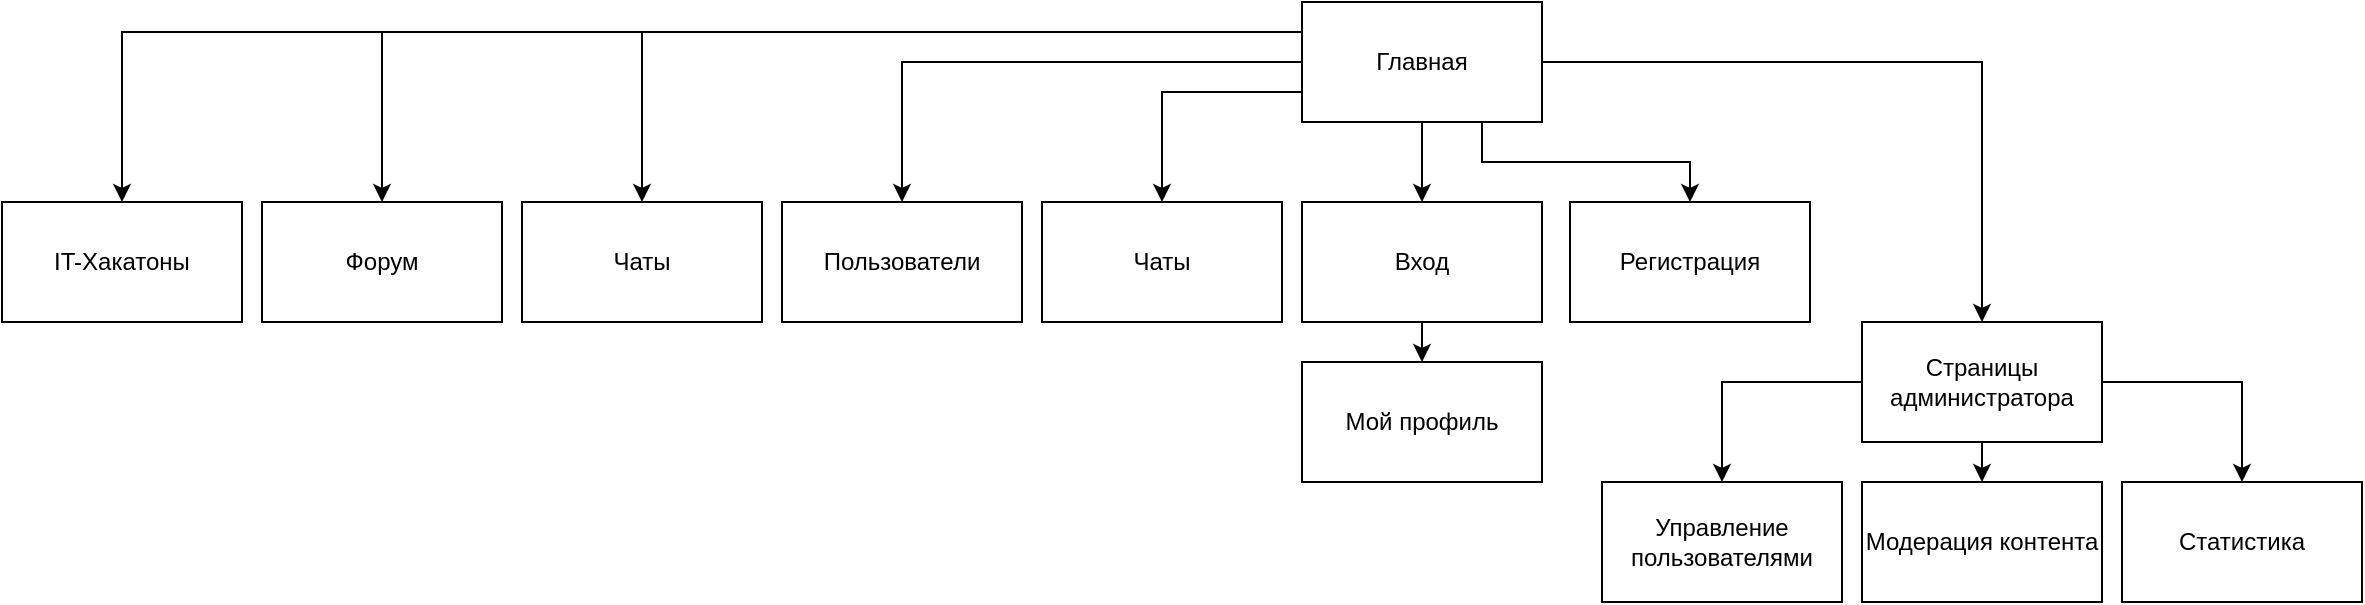 <mxfile version="26.1.2">
  <diagram name="Страница — 1" id="-x0BsboxAiHmfP897rHa">
    <mxGraphModel dx="1602" dy="489" grid="0" gridSize="10" guides="0" tooltips="0" connect="1" arrows="1" fold="1" page="0" pageScale="1" pageWidth="827" pageHeight="1169" math="0" shadow="0">
      <root>
        <mxCell id="0" />
        <mxCell id="1" parent="0" />
        <mxCell id="EsE5XuvK5zQ7oteYSQ8Q-16" style="edgeStyle=orthogonalEdgeStyle;rounded=0;orthogonalLoop=1;jettySize=auto;html=1;exitX=0.5;exitY=1;exitDx=0;exitDy=0;entryX=0.5;entryY=0;entryDx=0;entryDy=0;" edge="1" parent="1" source="EsE5XuvK5zQ7oteYSQ8Q-1" target="EsE5XuvK5zQ7oteYSQ8Q-2">
          <mxGeometry relative="1" as="geometry" />
        </mxCell>
        <mxCell id="EsE5XuvK5zQ7oteYSQ8Q-18" style="edgeStyle=orthogonalEdgeStyle;rounded=0;orthogonalLoop=1;jettySize=auto;html=1;exitX=0.75;exitY=1;exitDx=0;exitDy=0;entryX=0.5;entryY=0;entryDx=0;entryDy=0;" edge="1" parent="1" source="EsE5XuvK5zQ7oteYSQ8Q-1" target="EsE5XuvK5zQ7oteYSQ8Q-4">
          <mxGeometry relative="1" as="geometry" />
        </mxCell>
        <mxCell id="EsE5XuvK5zQ7oteYSQ8Q-21" style="edgeStyle=orthogonalEdgeStyle;rounded=0;orthogonalLoop=1;jettySize=auto;html=1;exitX=0;exitY=0.5;exitDx=0;exitDy=0;entryX=0.5;entryY=0;entryDx=0;entryDy=0;" edge="1" parent="1" source="EsE5XuvK5zQ7oteYSQ8Q-1" target="EsE5XuvK5zQ7oteYSQ8Q-8">
          <mxGeometry relative="1" as="geometry" />
        </mxCell>
        <mxCell id="EsE5XuvK5zQ7oteYSQ8Q-22" style="edgeStyle=orthogonalEdgeStyle;rounded=0;orthogonalLoop=1;jettySize=auto;html=1;exitX=0;exitY=0.75;exitDx=0;exitDy=0;entryX=0.5;entryY=0;entryDx=0;entryDy=0;" edge="1" parent="1" source="EsE5XuvK5zQ7oteYSQ8Q-1" target="EsE5XuvK5zQ7oteYSQ8Q-6">
          <mxGeometry relative="1" as="geometry" />
        </mxCell>
        <mxCell id="EsE5XuvK5zQ7oteYSQ8Q-23" style="edgeStyle=orthogonalEdgeStyle;rounded=0;orthogonalLoop=1;jettySize=auto;html=1;exitX=0;exitY=0.25;exitDx=0;exitDy=0;entryX=0.5;entryY=0;entryDx=0;entryDy=0;" edge="1" parent="1" source="EsE5XuvK5zQ7oteYSQ8Q-1" target="EsE5XuvK5zQ7oteYSQ8Q-9">
          <mxGeometry relative="1" as="geometry" />
        </mxCell>
        <mxCell id="EsE5XuvK5zQ7oteYSQ8Q-24" style="edgeStyle=orthogonalEdgeStyle;rounded=0;orthogonalLoop=1;jettySize=auto;html=1;exitX=0;exitY=0.25;exitDx=0;exitDy=0;entryX=0.5;entryY=0;entryDx=0;entryDy=0;" edge="1" parent="1" source="EsE5XuvK5zQ7oteYSQ8Q-1" target="EsE5XuvK5zQ7oteYSQ8Q-10">
          <mxGeometry relative="1" as="geometry" />
        </mxCell>
        <mxCell id="EsE5XuvK5zQ7oteYSQ8Q-25" style="edgeStyle=orthogonalEdgeStyle;rounded=0;orthogonalLoop=1;jettySize=auto;html=1;exitX=0;exitY=0.25;exitDx=0;exitDy=0;entryX=0.5;entryY=0;entryDx=0;entryDy=0;" edge="1" parent="1" source="EsE5XuvK5zQ7oteYSQ8Q-1" target="EsE5XuvK5zQ7oteYSQ8Q-11">
          <mxGeometry relative="1" as="geometry" />
        </mxCell>
        <mxCell id="EsE5XuvK5zQ7oteYSQ8Q-26" style="edgeStyle=orthogonalEdgeStyle;rounded=0;orthogonalLoop=1;jettySize=auto;html=1;exitX=1;exitY=0.5;exitDx=0;exitDy=0;entryX=0.5;entryY=0;entryDx=0;entryDy=0;" edge="1" parent="1" source="EsE5XuvK5zQ7oteYSQ8Q-1" target="EsE5XuvK5zQ7oteYSQ8Q-12">
          <mxGeometry relative="1" as="geometry" />
        </mxCell>
        <mxCell id="EsE5XuvK5zQ7oteYSQ8Q-1" value="Главная" style="rounded=0;whiteSpace=wrap;html=1;" vertex="1" parent="1">
          <mxGeometry x="280" y="100" width="120" height="60" as="geometry" />
        </mxCell>
        <mxCell id="EsE5XuvK5zQ7oteYSQ8Q-17" style="edgeStyle=orthogonalEdgeStyle;rounded=0;orthogonalLoop=1;jettySize=auto;html=1;exitX=0.5;exitY=1;exitDx=0;exitDy=0;entryX=0.5;entryY=0;entryDx=0;entryDy=0;" edge="1" parent="1" source="EsE5XuvK5zQ7oteYSQ8Q-2" target="EsE5XuvK5zQ7oteYSQ8Q-5">
          <mxGeometry relative="1" as="geometry" />
        </mxCell>
        <mxCell id="EsE5XuvK5zQ7oteYSQ8Q-2" value="Вход" style="rounded=0;whiteSpace=wrap;html=1;" vertex="1" parent="1">
          <mxGeometry x="280" y="200" width="120" height="60" as="geometry" />
        </mxCell>
        <mxCell id="EsE5XuvK5zQ7oteYSQ8Q-4" value="&lt;div&gt;Регистрация&lt;/div&gt;" style="rounded=0;whiteSpace=wrap;html=1;" vertex="1" parent="1">
          <mxGeometry x="414" y="200" width="120" height="60" as="geometry" />
        </mxCell>
        <mxCell id="EsE5XuvK5zQ7oteYSQ8Q-5" value="Мой профиль" style="rounded=0;whiteSpace=wrap;html=1;" vertex="1" parent="1">
          <mxGeometry x="280" y="280" width="120" height="60" as="geometry" />
        </mxCell>
        <mxCell id="EsE5XuvK5zQ7oteYSQ8Q-6" value="Чаты" style="rounded=0;whiteSpace=wrap;html=1;" vertex="1" parent="1">
          <mxGeometry x="150" y="200" width="120" height="60" as="geometry" />
        </mxCell>
        <mxCell id="EsE5XuvK5zQ7oteYSQ8Q-8" value="Пользователи" style="rounded=0;whiteSpace=wrap;html=1;" vertex="1" parent="1">
          <mxGeometry x="20" y="200" width="120" height="60" as="geometry" />
        </mxCell>
        <mxCell id="EsE5XuvK5zQ7oteYSQ8Q-9" value="Чаты" style="rounded=0;whiteSpace=wrap;html=1;" vertex="1" parent="1">
          <mxGeometry x="-110" y="200" width="120" height="60" as="geometry" />
        </mxCell>
        <mxCell id="EsE5XuvK5zQ7oteYSQ8Q-10" value="Форум" style="rounded=0;whiteSpace=wrap;html=1;" vertex="1" parent="1">
          <mxGeometry x="-240" y="200" width="120" height="60" as="geometry" />
        </mxCell>
        <mxCell id="EsE5XuvK5zQ7oteYSQ8Q-11" value="IT-Хакатоны" style="rounded=0;whiteSpace=wrap;html=1;" vertex="1" parent="1">
          <mxGeometry x="-370" y="200" width="120" height="60" as="geometry" />
        </mxCell>
        <mxCell id="EsE5XuvK5zQ7oteYSQ8Q-27" style="edgeStyle=orthogonalEdgeStyle;rounded=0;orthogonalLoop=1;jettySize=auto;html=1;exitX=1;exitY=0.5;exitDx=0;exitDy=0;entryX=0.5;entryY=0;entryDx=0;entryDy=0;" edge="1" parent="1" source="EsE5XuvK5zQ7oteYSQ8Q-12" target="EsE5XuvK5zQ7oteYSQ8Q-15">
          <mxGeometry relative="1" as="geometry" />
        </mxCell>
        <mxCell id="EsE5XuvK5zQ7oteYSQ8Q-28" style="edgeStyle=orthogonalEdgeStyle;rounded=0;orthogonalLoop=1;jettySize=auto;html=1;exitX=0.5;exitY=1;exitDx=0;exitDy=0;entryX=0.5;entryY=0;entryDx=0;entryDy=0;" edge="1" parent="1" source="EsE5XuvK5zQ7oteYSQ8Q-12" target="EsE5XuvK5zQ7oteYSQ8Q-14">
          <mxGeometry relative="1" as="geometry" />
        </mxCell>
        <mxCell id="EsE5XuvK5zQ7oteYSQ8Q-29" style="edgeStyle=orthogonalEdgeStyle;rounded=0;orthogonalLoop=1;jettySize=auto;html=1;exitX=0;exitY=0.5;exitDx=0;exitDy=0;entryX=0.5;entryY=0;entryDx=0;entryDy=0;" edge="1" parent="1" source="EsE5XuvK5zQ7oteYSQ8Q-12" target="EsE5XuvK5zQ7oteYSQ8Q-13">
          <mxGeometry relative="1" as="geometry" />
        </mxCell>
        <mxCell id="EsE5XuvK5zQ7oteYSQ8Q-12" value="Страницы администратора" style="rounded=0;whiteSpace=wrap;html=1;" vertex="1" parent="1">
          <mxGeometry x="560" y="260" width="120" height="60" as="geometry" />
        </mxCell>
        <mxCell id="EsE5XuvK5zQ7oteYSQ8Q-13" value="Управление пользователями" style="rounded=0;whiteSpace=wrap;html=1;" vertex="1" parent="1">
          <mxGeometry x="430" y="340" width="120" height="60" as="geometry" />
        </mxCell>
        <mxCell id="EsE5XuvK5zQ7oteYSQ8Q-14" value="Модерация контента" style="rounded=0;whiteSpace=wrap;html=1;" vertex="1" parent="1">
          <mxGeometry x="560" y="340" width="120" height="60" as="geometry" />
        </mxCell>
        <mxCell id="EsE5XuvK5zQ7oteYSQ8Q-15" value="Статистика" style="rounded=0;whiteSpace=wrap;html=1;" vertex="1" parent="1">
          <mxGeometry x="690" y="340" width="120" height="60" as="geometry" />
        </mxCell>
      </root>
    </mxGraphModel>
  </diagram>
</mxfile>

